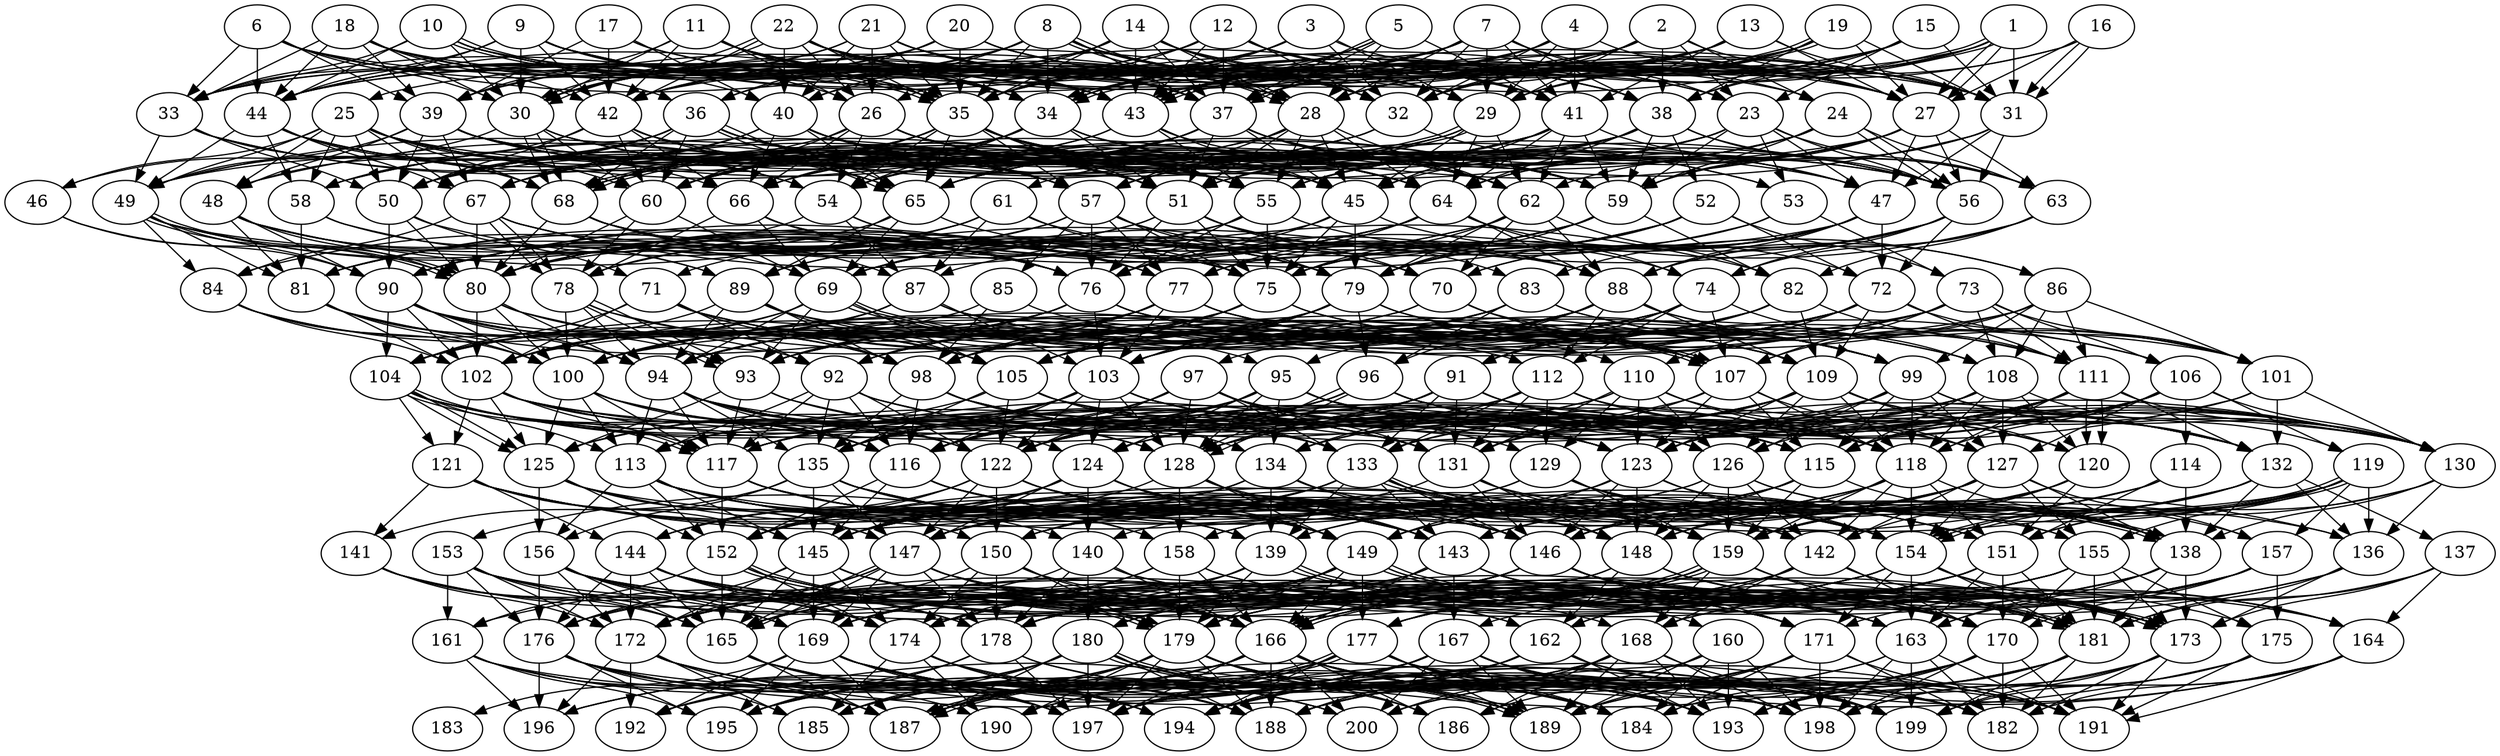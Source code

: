 // DAG automatically generated by daggen at Wed Apr 12 12:20:56 2017
// ./daggen --dot -n 200 --jump=1 --fat=0.6 --regularity=0.6 --density=0.6 
digraph G {
  1 [size="68719476736", alpha="0.15"]
  1 -> 27 [size ="134217728"]
  1 -> 27 [size ="134217728"]
  1 -> 28 [size ="134217728"]
  1 -> 31 [size ="134217728"]
  1 -> 32 [size ="134217728"]
  1 -> 34 [size ="134217728"]
  1 -> 34 [size ="134217728"]
  1 -> 38 [size ="134217728"]
  1 -> 42 [size ="134217728"]
  2 [size="22851512326", alpha="0.01"]
  2 -> 23 [size ="411041792"]
  2 -> 24 [size ="411041792"]
  2 -> 29 [size ="411041792"]
  2 -> 30 [size ="411041792"]
  2 -> 31 [size ="411041792"]
  2 -> 32 [size ="411041792"]
  2 -> 33 [size ="411041792"]
  2 -> 35 [size ="411041792"]
  2 -> 38 [size ="411041792"]
  2 -> 44 [size ="411041792"]
  3 [size="165998273781", alpha="0.00"]
  3 -> 29 [size ="209715200"]
  3 -> 30 [size ="209715200"]
  3 -> 31 [size ="209715200"]
  3 -> 32 [size ="209715200"]
  3 -> 34 [size ="209715200"]
  3 -> 35 [size ="209715200"]
  4 [size="744433356494", alpha="0.01"]
  4 -> 27 [size ="679477248"]
  4 -> 29 [size ="679477248"]
  4 -> 32 [size ="679477248"]
  4 -> 37 [size ="679477248"]
  4 -> 39 [size ="679477248"]
  4 -> 41 [size ="679477248"]
  4 -> 43 [size ="679477248"]
  5 [size="1073741824000", alpha="0.05"]
  5 -> 28 [size ="838860800"]
  5 -> 34 [size ="838860800"]
  5 -> 37 [size ="838860800"]
  5 -> 37 [size ="838860800"]
  5 -> 41 [size ="838860800"]
  5 -> 43 [size ="838860800"]
  6 [size="986159452868", alpha="0.03"]
  6 -> 24 [size ="838860800"]
  6 -> 30 [size ="838860800"]
  6 -> 33 [size ="838860800"]
  6 -> 34 [size ="838860800"]
  6 -> 36 [size ="838860800"]
  6 -> 39 [size ="838860800"]
  6 -> 41 [size ="838860800"]
  6 -> 44 [size ="838860800"]
  7 [size="152675082276", alpha="0.16"]
  7 -> 23 [size ="134217728"]
  7 -> 27 [size ="134217728"]
  7 -> 28 [size ="134217728"]
  7 -> 29 [size ="134217728"]
  7 -> 30 [size ="134217728"]
  7 -> 32 [size ="134217728"]
  7 -> 34 [size ="134217728"]
  7 -> 35 [size ="134217728"]
  7 -> 38 [size ="134217728"]
  7 -> 40 [size ="134217728"]
  7 -> 41 [size ="134217728"]
  7 -> 43 [size ="134217728"]
  7 -> 44 [size ="134217728"]
  8 [size="28991029248", alpha="0.10"]
  8 -> 27 [size ="75497472"]
  8 -> 28 [size ="75497472"]
  8 -> 28 [size ="75497472"]
  8 -> 29 [size ="75497472"]
  8 -> 30 [size ="75497472"]
  8 -> 31 [size ="75497472"]
  8 -> 32 [size ="75497472"]
  8 -> 34 [size ="75497472"]
  8 -> 35 [size ="75497472"]
  8 -> 37 [size ="75497472"]
  8 -> 40 [size ="75497472"]
  8 -> 42 [size ="75497472"]
  8 -> 44 [size ="75497472"]
  9 [size="549755813888", alpha="0.08"]
  9 -> 23 [size ="536870912"]
  9 -> 26 [size ="536870912"]
  9 -> 28 [size ="536870912"]
  9 -> 30 [size ="536870912"]
  9 -> 33 [size ="536870912"]
  9 -> 35 [size ="536870912"]
  9 -> 37 [size ="536870912"]
  9 -> 38 [size ="536870912"]
  9 -> 42 [size ="536870912"]
  9 -> 43 [size ="536870912"]
  9 -> 44 [size ="536870912"]
  10 [size="49708774692", alpha="0.13"]
  10 -> 27 [size ="134217728"]
  10 -> 28 [size ="134217728"]
  10 -> 30 [size ="134217728"]
  10 -> 33 [size ="134217728"]
  10 -> 35 [size ="134217728"]
  10 -> 35 [size ="134217728"]
  10 -> 37 [size ="134217728"]
  10 -> 43 [size ="134217728"]
  10 -> 44 [size ="134217728"]
  11 [size="368293445632", alpha="0.08"]
  11 -> 26 [size ="411041792"]
  11 -> 30 [size ="411041792"]
  11 -> 32 [size ="411041792"]
  11 -> 34 [size ="411041792"]
  11 -> 35 [size ="411041792"]
  11 -> 37 [size ="411041792"]
  11 -> 38 [size ="411041792"]
  11 -> 39 [size ="411041792"]
  11 -> 42 [size ="411041792"]
  11 -> 43 [size ="411041792"]
  12 [size="32735640358", alpha="0.15"]
  12 -> 24 [size ="679477248"]
  12 -> 27 [size ="679477248"]
  12 -> 30 [size ="679477248"]
  12 -> 32 [size ="679477248"]
  12 -> 33 [size ="679477248"]
  12 -> 35 [size ="679477248"]
  12 -> 37 [size ="679477248"]
  12 -> 41 [size ="679477248"]
  12 -> 43 [size ="679477248"]
  13 [size="18232522816", alpha="0.17"]
  13 -> 27 [size ="838860800"]
  13 -> 31 [size ="838860800"]
  13 -> 32 [size ="838860800"]
  13 -> 33 [size ="838860800"]
  13 -> 37 [size ="838860800"]
  13 -> 41 [size ="838860800"]
  13 -> 42 [size ="838860800"]
  14 [size="800228467155", alpha="0.04"]
  14 -> 26 [size ="838860800"]
  14 -> 27 [size ="838860800"]
  14 -> 28 [size ="838860800"]
  14 -> 29 [size ="838860800"]
  14 -> 32 [size ="838860800"]
  14 -> 35 [size ="838860800"]
  14 -> 36 [size ="838860800"]
  14 -> 37 [size ="838860800"]
  14 -> 42 [size ="838860800"]
  14 -> 43 [size ="838860800"]
  15 [size="1949736256", alpha="0.08"]
  15 -> 23 [size ="75497472"]
  15 -> 25 [size ="75497472"]
  15 -> 28 [size ="75497472"]
  15 -> 29 [size ="75497472"]
  15 -> 31 [size ="75497472"]
  15 -> 32 [size ="75497472"]
  15 -> 37 [size ="75497472"]
  15 -> 38 [size ="75497472"]
  15 -> 42 [size ="75497472"]
  16 [size="23552378014", alpha="0.10"]
  16 -> 27 [size ="536870912"]
  16 -> 28 [size ="536870912"]
  16 -> 29 [size ="536870912"]
  16 -> 31 [size ="536870912"]
  16 -> 31 [size ="536870912"]
  17 [size="11122294285", alpha="0.08"]
  17 -> 27 [size ="33554432"]
  17 -> 28 [size ="33554432"]
  17 -> 39 [size ="33554432"]
  17 -> 40 [size ="33554432"]
  17 -> 42 [size ="33554432"]
  18 [size="83817224508", alpha="0.16"]
  18 -> 30 [size ="134217728"]
  18 -> 31 [size ="134217728"]
  18 -> 33 [size ="134217728"]
  18 -> 34 [size ="134217728"]
  18 -> 39 [size ="134217728"]
  18 -> 40 [size ="134217728"]
  18 -> 42 [size ="134217728"]
  18 -> 43 [size ="134217728"]
  18 -> 44 [size ="134217728"]
  19 [size="15313639259", alpha="0.07"]
  19 -> 27 [size ="301989888"]
  19 -> 28 [size ="301989888"]
  19 -> 29 [size ="301989888"]
  19 -> 31 [size ="301989888"]
  19 -> 32 [size ="301989888"]
  19 -> 38 [size ="301989888"]
  19 -> 43 [size ="301989888"]
  19 -> 43 [size ="301989888"]
  19 -> 44 [size ="301989888"]
  20 [size="13690422642", alpha="0.08"]
  20 -> 30 [size ="301989888"]
  20 -> 31 [size ="301989888"]
  20 -> 35 [size ="301989888"]
  20 -> 36 [size ="301989888"]
  20 -> 38 [size ="301989888"]
  20 -> 41 [size ="301989888"]
  20 -> 44 [size ="301989888"]
  21 [size="1073741824000", alpha="0.16"]
  21 -> 23 [size ="838860800"]
  21 -> 26 [size ="838860800"]
  21 -> 28 [size ="838860800"]
  21 -> 29 [size ="838860800"]
  21 -> 30 [size ="838860800"]
  21 -> 32 [size ="838860800"]
  21 -> 35 [size ="838860800"]
  21 -> 37 [size ="838860800"]
  21 -> 39 [size ="838860800"]
  21 -> 40 [size ="838860800"]
  22 [size="253548756540", alpha="0.16"]
  22 -> 26 [size ="411041792"]
  22 -> 27 [size ="411041792"]
  22 -> 28 [size ="411041792"]
  22 -> 30 [size ="411041792"]
  22 -> 30 [size ="411041792"]
  22 -> 31 [size ="411041792"]
  22 -> 34 [size ="411041792"]
  22 -> 35 [size ="411041792"]
  22 -> 37 [size ="411041792"]
  22 -> 40 [size ="411041792"]
  22 -> 42 [size ="411041792"]
  22 -> 43 [size ="411041792"]
  23 [size="4880641521", alpha="0.06"]
  23 -> 47 [size ="411041792"]
  23 -> 53 [size ="411041792"]
  23 -> 55 [size ="411041792"]
  23 -> 56 [size ="411041792"]
  23 -> 59 [size ="411041792"]
  23 -> 61 [size ="411041792"]
  23 -> 63 [size ="411041792"]
  23 -> 65 [size ="411041792"]
  23 -> 67 [size ="411041792"]
  24 [size="7240134304", alpha="0.16"]
  24 -> 45 [size ="536870912"]
  24 -> 55 [size ="536870912"]
  24 -> 56 [size ="536870912"]
  24 -> 56 [size ="536870912"]
  24 -> 57 [size ="536870912"]
  24 -> 59 [size ="536870912"]
  24 -> 63 [size ="536870912"]
  24 -> 65 [size ="536870912"]
  25 [size="6153883226", alpha="0.10"]
  25 -> 45 [size ="134217728"]
  25 -> 46 [size ="134217728"]
  25 -> 48 [size ="134217728"]
  25 -> 49 [size ="134217728"]
  25 -> 50 [size ="134217728"]
  25 -> 54 [size ="134217728"]
  25 -> 56 [size ="134217728"]
  25 -> 57 [size ="134217728"]
  25 -> 58 [size ="134217728"]
  25 -> 59 [size ="134217728"]
  25 -> 60 [size ="134217728"]
  25 -> 67 [size ="134217728"]
  25 -> 68 [size ="134217728"]
  26 [size="1073741824000", alpha="0.11"]
  26 -> 50 [size ="838860800"]
  26 -> 54 [size ="838860800"]
  26 -> 55 [size ="838860800"]
  26 -> 56 [size ="838860800"]
  26 -> 59 [size ="838860800"]
  26 -> 60 [size ="838860800"]
  26 -> 62 [size ="838860800"]
  26 -> 64 [size ="838860800"]
  26 -> 66 [size ="838860800"]
  27 [size="1264070534", alpha="0.11"]
  27 -> 47 [size ="33554432"]
  27 -> 50 [size ="33554432"]
  27 -> 51 [size ="33554432"]
  27 -> 55 [size ="33554432"]
  27 -> 56 [size ="33554432"]
  27 -> 59 [size ="33554432"]
  27 -> 60 [size ="33554432"]
  27 -> 62 [size ="33554432"]
  27 -> 63 [size ="33554432"]
  27 -> 64 [size ="33554432"]
  28 [size="28991029248", alpha="0.02"]
  28 -> 45 [size ="75497472"]
  28 -> 48 [size ="75497472"]
  28 -> 51 [size ="75497472"]
  28 -> 55 [size ="75497472"]
  28 -> 57 [size ="75497472"]
  28 -> 62 [size ="75497472"]
  28 -> 64 [size ="75497472"]
  28 -> 68 [size ="75497472"]
  29 [size="35240471753", alpha="0.15"]
  29 -> 45 [size ="75497472"]
  29 -> 58 [size ="75497472"]
  29 -> 60 [size ="75497472"]
  29 -> 62 [size ="75497472"]
  29 -> 64 [size ="75497472"]
  29 -> 65 [size ="75497472"]
  29 -> 68 [size ="75497472"]
  29 -> 68 [size ="75497472"]
  30 [size="231928233984", alpha="0.02"]
  30 -> 46 [size ="301989888"]
  30 -> 51 [size ="301989888"]
  30 -> 55 [size ="301989888"]
  30 -> 60 [size ="301989888"]
  30 -> 64 [size ="301989888"]
  30 -> 68 [size ="301989888"]
  30 -> 68 [size ="301989888"]
  31 [size="36906788694", alpha="0.14"]
  31 -> 47 [size ="33554432"]
  31 -> 54 [size ="33554432"]
  31 -> 56 [size ="33554432"]
  31 -> 59 [size ="33554432"]
  31 -> 64 [size ="33554432"]
  32 [size="13613682940", alpha="0.01"]
  32 -> 47 [size ="679477248"]
  32 -> 49 [size ="679477248"]
  32 -> 58 [size ="679477248"]
  32 -> 68 [size ="679477248"]
  33 [size="1073741824000", alpha="0.18"]
  33 -> 49 [size ="838860800"]
  33 -> 50 [size ="838860800"]
  33 -> 51 [size ="838860800"]
  33 -> 55 [size ="838860800"]
  33 -> 68 [size ="838860800"]
  34 [size="1885280791", alpha="0.03"]
  34 -> 50 [size ="33554432"]
  34 -> 51 [size ="33554432"]
  34 -> 54 [size ="33554432"]
  34 -> 56 [size ="33554432"]
  34 -> 59 [size ="33554432"]
  34 -> 60 [size ="33554432"]
  34 -> 62 [size ="33554432"]
  34 -> 66 [size ="33554432"]
  34 -> 67 [size ="33554432"]
  35 [size="5753249077", alpha="0.12"]
  35 -> 45 [size ="209715200"]
  35 -> 47 [size ="209715200"]
  35 -> 50 [size ="209715200"]
  35 -> 51 [size ="209715200"]
  35 -> 53 [size ="209715200"]
  35 -> 54 [size ="209715200"]
  35 -> 55 [size ="209715200"]
  35 -> 57 [size ="209715200"]
  35 -> 59 [size ="209715200"]
  35 -> 60 [size ="209715200"]
  35 -> 64 [size ="209715200"]
  35 -> 65 [size ="209715200"]
  35 -> 67 [size ="209715200"]
  35 -> 68 [size ="209715200"]
  36 [size="134217728000", alpha="0.10"]
  36 -> 45 [size ="209715200"]
  36 -> 47 [size ="209715200"]
  36 -> 49 [size ="209715200"]
  36 -> 50 [size ="209715200"]
  36 -> 51 [size ="209715200"]
  36 -> 53 [size ="209715200"]
  36 -> 57 [size ="209715200"]
  36 -> 58 [size ="209715200"]
  36 -> 60 [size ="209715200"]
  36 -> 62 [size ="209715200"]
  36 -> 65 [size ="209715200"]
  36 -> 65 [size ="209715200"]
  36 -> 68 [size ="209715200"]
  37 [size="782757789696", alpha="0.07"]
  37 -> 45 [size ="679477248"]
  37 -> 50 [size ="679477248"]
  37 -> 51 [size ="679477248"]
  37 -> 54 [size ="679477248"]
  37 -> 56 [size ="679477248"]
  37 -> 59 [size ="679477248"]
  37 -> 62 [size ="679477248"]
  37 -> 65 [size ="679477248"]
  37 -> 66 [size ="679477248"]
  38 [size="389649759369", alpha="0.11"]
  38 -> 49 [size ="301989888"]
  38 -> 50 [size ="301989888"]
  38 -> 51 [size ="301989888"]
  38 -> 52 [size ="301989888"]
  38 -> 55 [size ="301989888"]
  38 -> 56 [size ="301989888"]
  38 -> 57 [size ="301989888"]
  38 -> 59 [size ="301989888"]
  38 -> 63 [size ="301989888"]
  38 -> 64 [size ="301989888"]
  38 -> 65 [size ="301989888"]
  39 [size="231928233984", alpha="0.07"]
  39 -> 47 [size ="301989888"]
  39 -> 48 [size ="301989888"]
  39 -> 49 [size ="301989888"]
  39 -> 50 [size ="301989888"]
  39 -> 51 [size ="301989888"]
  39 -> 54 [size ="301989888"]
  39 -> 56 [size ="301989888"]
  39 -> 57 [size ="301989888"]
  39 -> 59 [size ="301989888"]
  39 -> 64 [size ="301989888"]
  39 -> 65 [size ="301989888"]
  39 -> 67 [size ="301989888"]
  40 [size="8589934592", alpha="0.20"]
  40 -> 50 [size ="33554432"]
  40 -> 51 [size ="33554432"]
  40 -> 55 [size ="33554432"]
  40 -> 57 [size ="33554432"]
  40 -> 59 [size ="33554432"]
  40 -> 62 [size ="33554432"]
  40 -> 64 [size ="33554432"]
  40 -> 65 [size ="33554432"]
  40 -> 66 [size ="33554432"]
  40 -> 67 [size ="33554432"]
  41 [size="485400542306", alpha="0.12"]
  41 -> 45 [size ="301989888"]
  41 -> 51 [size ="301989888"]
  41 -> 54 [size ="301989888"]
  41 -> 57 [size ="301989888"]
  41 -> 59 [size ="301989888"]
  41 -> 60 [size ="301989888"]
  41 -> 62 [size ="301989888"]
  41 -> 63 [size ="301989888"]
  41 -> 64 [size ="301989888"]
  41 -> 66 [size ="301989888"]
  41 -> 67 [size ="301989888"]
  42 [size="463327291170", alpha="0.05"]
  42 -> 45 [size ="679477248"]
  42 -> 48 [size ="679477248"]
  42 -> 50 [size ="679477248"]
  42 -> 60 [size ="679477248"]
  42 -> 64 [size ="679477248"]
  42 -> 65 [size ="679477248"]
  42 -> 66 [size ="679477248"]
  43 [size="12919617853", alpha="0.01"]
  43 -> 45 [size ="411041792"]
  43 -> 55 [size ="411041792"]
  43 -> 59 [size ="411041792"]
  43 -> 60 [size ="411041792"]
  43 -> 68 [size ="411041792"]
  44 [size="8589934592", alpha="0.18"]
  44 -> 49 [size ="33554432"]
  44 -> 55 [size ="33554432"]
  44 -> 57 [size ="33554432"]
  44 -> 58 [size ="33554432"]
  44 -> 66 [size ="33554432"]
  44 -> 67 [size ="33554432"]
  44 -> 68 [size ="33554432"]
  45 [size="28991029248", alpha="0.14"]
  45 -> 72 [size ="75497472"]
  45 -> 75 [size ="75497472"]
  45 -> 76 [size ="75497472"]
  45 -> 79 [size ="75497472"]
  45 -> 80 [size ="75497472"]
  46 [size="376183726390", alpha="0.01"]
  46 -> 80 [size ="301989888"]
  46 -> 90 [size ="301989888"]
  47 [size="368293445632", alpha="0.15"]
  47 -> 70 [size ="411041792"]
  47 -> 72 [size ="411041792"]
  47 -> 75 [size ="411041792"]
  47 -> 77 [size ="411041792"]
  47 -> 79 [size ="411041792"]
  47 -> 80 [size ="411041792"]
  47 -> 83 [size ="411041792"]
  47 -> 88 [size ="411041792"]
  48 [size="183678082500", alpha="0.16"]
  48 -> 69 [size ="134217728"]
  48 -> 70 [size ="134217728"]
  48 -> 76 [size ="134217728"]
  48 -> 80 [size ="134217728"]
  48 -> 81 [size ="134217728"]
  48 -> 89 [size ="134217728"]
  48 -> 90 [size ="134217728"]
  49 [size="771408199497", alpha="0.15"]
  49 -> 76 [size ="679477248"]
  49 -> 77 [size ="679477248"]
  49 -> 80 [size ="679477248"]
  49 -> 80 [size ="679477248"]
  49 -> 81 [size ="679477248"]
  49 -> 84 [size ="679477248"]
  49 -> 88 [size ="679477248"]
  49 -> 90 [size ="679477248"]
  50 [size="341973442582", alpha="0.12"]
  50 -> 71 [size ="838860800"]
  50 -> 75 [size ="838860800"]
  50 -> 80 [size ="838860800"]
  50 -> 90 [size ="838860800"]
  51 [size="407393392087", alpha="0.12"]
  51 -> 70 [size ="301989888"]
  51 -> 74 [size ="301989888"]
  51 -> 75 [size ="301989888"]
  51 -> 76 [size ="301989888"]
  51 -> 83 [size ="301989888"]
  51 -> 84 [size ="301989888"]
  51 -> 90 [size ="301989888"]
  52 [size="94096667182", alpha="0.10"]
  52 -> 69 [size ="209715200"]
  52 -> 72 [size ="209715200"]
  52 -> 73 [size ="209715200"]
  52 -> 75 [size ="209715200"]
  52 -> 76 [size ="209715200"]
  52 -> 79 [size ="209715200"]
  52 -> 90 [size ="209715200"]
  53 [size="43822402647", alpha="0.10"]
  53 -> 73 [size ="838860800"]
  53 -> 79 [size ="838860800"]
  53 -> 87 [size ="838860800"]
  54 [size="223530554642", alpha="0.03"]
  54 -> 77 [size ="301989888"]
  54 -> 79 [size ="301989888"]
  54 -> 81 [size ="301989888"]
  54 -> 87 [size ="301989888"]
  55 [size="782757789696", alpha="0.03"]
  55 -> 69 [size ="679477248"]
  55 -> 75 [size ="679477248"]
  55 -> 76 [size ="679477248"]
  55 -> 81 [size ="679477248"]
  55 -> 86 [size ="679477248"]
  56 [size="782757789696", alpha="0.15"]
  56 -> 69 [size ="679477248"]
  56 -> 70 [size ="679477248"]
  56 -> 72 [size ="679477248"]
  56 -> 74 [size ="679477248"]
  56 -> 75 [size ="679477248"]
  56 -> 88 [size ="679477248"]
  57 [size="3595985250", alpha="0.04"]
  57 -> 71 [size ="134217728"]
  57 -> 75 [size ="134217728"]
  57 -> 76 [size ="134217728"]
  57 -> 77 [size ="134217728"]
  57 -> 79 [size ="134217728"]
  57 -> 85 [size ="134217728"]
  57 -> 88 [size ="134217728"]
  57 -> 90 [size ="134217728"]
  58 [size="9921233175", alpha="0.00"]
  58 -> 76 [size ="301989888"]
  58 -> 81 [size ="301989888"]
  58 -> 89 [size ="301989888"]
  59 [size="68719476736", alpha="0.12"]
  59 -> 69 [size ="134217728"]
  59 -> 76 [size ="134217728"]
  59 -> 79 [size ="134217728"]
  59 -> 80 [size ="134217728"]
  59 -> 82 [size ="134217728"]
  59 -> 89 [size ="134217728"]
  60 [size="368293445632", alpha="0.12"]
  60 -> 69 [size ="411041792"]
  60 -> 78 [size ="411041792"]
  60 -> 80 [size ="411041792"]
  61 [size="18129471594", alpha="0.09"]
  61 -> 75 [size ="838860800"]
  61 -> 78 [size ="838860800"]
  61 -> 80 [size ="838860800"]
  61 -> 81 [size ="838860800"]
  61 -> 87 [size ="838860800"]
  61 -> 88 [size ="838860800"]
  62 [size="368293445632", alpha="0.10"]
  62 -> 70 [size ="411041792"]
  62 -> 75 [size ="411041792"]
  62 -> 79 [size ="411041792"]
  62 -> 80 [size ="411041792"]
  62 -> 82 [size ="411041792"]
  62 -> 88 [size ="411041792"]
  62 -> 90 [size ="411041792"]
  63 [size="368293445632", alpha="0.10"]
  63 -> 74 [size ="411041792"]
  63 -> 76 [size ="411041792"]
  63 -> 82 [size ="411041792"]
  63 -> 88 [size ="411041792"]
  64 [size="68754166391", alpha="0.09"]
  64 -> 74 [size ="75497472"]
  64 -> 77 [size ="75497472"]
  64 -> 78 [size ="75497472"]
  64 -> 80 [size ="75497472"]
  64 -> 81 [size ="75497472"]
  64 -> 86 [size ="75497472"]
  64 -> 88 [size ="75497472"]
  64 -> 89 [size ="75497472"]
  65 [size="39577912528", alpha="0.07"]
  65 -> 69 [size ="838860800"]
  65 -> 88 [size ="838860800"]
  65 -> 89 [size ="838860800"]
  65 -> 90 [size ="838860800"]
  66 [size="62848234474", alpha="0.08"]
  66 -> 69 [size ="75497472"]
  66 -> 76 [size ="75497472"]
  66 -> 78 [size ="75497472"]
  66 -> 79 [size ="75497472"]
  66 -> 88 [size ="75497472"]
  67 [size="1425066223301", alpha="0.13"]
  67 -> 75 [size ="838860800"]
  67 -> 78 [size ="838860800"]
  67 -> 78 [size ="838860800"]
  67 -> 79 [size ="838860800"]
  67 -> 80 [size ="838860800"]
  67 -> 82 [size ="838860800"]
  67 -> 84 [size ="838860800"]
  68 [size="22639632565", alpha="0.01"]
  68 -> 70 [size ="75497472"]
  68 -> 75 [size ="75497472"]
  68 -> 76 [size ="75497472"]
  68 -> 77 [size ="75497472"]
  68 -> 79 [size ="75497472"]
  68 -> 80 [size ="75497472"]
  68 -> 87 [size ="75497472"]
  69 [size="89567316156", alpha="0.19"]
  69 -> 93 [size ="134217728"]
  69 -> 94 [size ="134217728"]
  69 -> 99 [size ="134217728"]
  69 -> 102 [size ="134217728"]
  69 -> 104 [size ="134217728"]
  69 -> 105 [size ="134217728"]
  69 -> 107 [size ="134217728"]
  69 -> 107 [size ="134217728"]
  70 [size="8589934592", alpha="0.13"]
  70 -> 94 [size ="33554432"]
  70 -> 99 [size ="33554432"]
  70 -> 104 [size ="33554432"]
  70 -> 107 [size ="33554432"]
  71 [size="549755813888", alpha="0.17"]
  71 -> 92 [size ="536870912"]
  71 -> 95 [size ="536870912"]
  71 -> 98 [size ="536870912"]
  71 -> 102 [size ="536870912"]
  71 -> 104 [size ="536870912"]
  71 -> 107 [size ="536870912"]
  71 -> 109 [size ="536870912"]
  72 [size="310723878468", alpha="0.10"]
  72 -> 91 [size ="411041792"]
  72 -> 92 [size ="411041792"]
  72 -> 93 [size ="411041792"]
  72 -> 100 [size ="411041792"]
  72 -> 101 [size ="411041792"]
  72 -> 105 [size ="411041792"]
  72 -> 109 [size ="411041792"]
  72 -> 110 [size ="411041792"]
  72 -> 111 [size ="411041792"]
  73 [size="8589934592", alpha="0.05"]
  73 -> 91 [size ="33554432"]
  73 -> 93 [size ="33554432"]
  73 -> 94 [size ="33554432"]
  73 -> 98 [size ="33554432"]
  73 -> 100 [size ="33554432"]
  73 -> 101 [size ="33554432"]
  73 -> 106 [size ="33554432"]
  73 -> 107 [size ="33554432"]
  73 -> 108 [size ="33554432"]
  73 -> 111 [size ="33554432"]
  74 [size="6803617821", alpha="0.09"]
  74 -> 91 [size ="301989888"]
  74 -> 92 [size ="301989888"]
  74 -> 94 [size ="301989888"]
  74 -> 98 [size ="301989888"]
  74 -> 105 [size ="301989888"]
  74 -> 107 [size ="301989888"]
  74 -> 108 [size ="301989888"]
  74 -> 112 [size ="301989888"]
  75 [size="5831226584", alpha="0.08"]
  75 -> 94 [size ="134217728"]
  75 -> 98 [size ="134217728"]
  75 -> 99 [size ="134217728"]
  75 -> 100 [size ="134217728"]
  75 -> 105 [size ="134217728"]
  75 -> 108 [size ="134217728"]
  76 [size="375086073648", alpha="0.01"]
  76 -> 93 [size ="536870912"]
  76 -> 94 [size ="536870912"]
  76 -> 100 [size ="536870912"]
  76 -> 102 [size ="536870912"]
  76 -> 103 [size ="536870912"]
  76 -> 106 [size ="536870912"]
  76 -> 107 [size ="536870912"]
  76 -> 109 [size ="536870912"]
  77 [size="33602377302", alpha="0.14"]
  77 -> 92 [size ="536870912"]
  77 -> 93 [size ="536870912"]
  77 -> 94 [size ="536870912"]
  77 -> 98 [size ="536870912"]
  77 -> 99 [size ="536870912"]
  77 -> 103 [size ="536870912"]
  77 -> 104 [size ="536870912"]
  77 -> 109 [size ="536870912"]
  77 -> 111 [size ="536870912"]
  78 [size="2532920235", alpha="0.16"]
  78 -> 93 [size ="75497472"]
  78 -> 93 [size ="75497472"]
  78 -> 94 [size ="75497472"]
  78 -> 100 [size ="75497472"]
  78 -> 105 [size ="75497472"]
  78 -> 110 [size ="75497472"]
  79 [size="10805107842", alpha="0.03"]
  79 -> 93 [size ="301989888"]
  79 -> 94 [size ="301989888"]
  79 -> 96 [size ="301989888"]
  79 -> 99 [size ="301989888"]
  79 -> 103 [size ="301989888"]
  79 -> 105 [size ="301989888"]
  79 -> 107 [size ="301989888"]
  80 [size="782757789696", alpha="0.19"]
  80 -> 94 [size ="679477248"]
  80 -> 98 [size ="679477248"]
  80 -> 100 [size ="679477248"]
  80 -> 102 [size ="679477248"]
  80 -> 107 [size ="679477248"]
  81 [size="33173280466", alpha="0.08"]
  81 -> 94 [size ="838860800"]
  81 -> 98 [size ="838860800"]
  81 -> 100 [size ="838860800"]
  81 -> 102 [size ="838860800"]
  81 -> 112 [size ="838860800"]
  82 [size="965015112527", alpha="0.02"]
  82 -> 91 [size ="679477248"]
  82 -> 97 [size ="679477248"]
  82 -> 100 [size ="679477248"]
  82 -> 103 [size ="679477248"]
  82 -> 109 [size ="679477248"]
  82 -> 111 [size ="679477248"]
  83 [size="450451869198", alpha="0.03"]
  83 -> 92 [size ="301989888"]
  83 -> 96 [size ="301989888"]
  83 -> 98 [size ="301989888"]
  83 -> 101 [size ="301989888"]
  83 -> 102 [size ="301989888"]
  83 -> 103 [size ="301989888"]
  83 -> 105 [size ="301989888"]
  83 -> 106 [size ="301989888"]
  84 [size="7987042064", alpha="0.19"]
  84 -> 92 [size ="134217728"]
  84 -> 100 [size ="134217728"]
  84 -> 102 [size ="134217728"]
  84 -> 105 [size ="134217728"]
  85 [size="17795102988", alpha="0.00"]
  85 -> 98 [size ="838860800"]
  85 -> 99 [size ="838860800"]
  85 -> 102 [size ="838860800"]
  86 [size="549755813888", alpha="0.04"]
  86 -> 99 [size ="536870912"]
  86 -> 101 [size ="536870912"]
  86 -> 102 [size ="536870912"]
  86 -> 105 [size ="536870912"]
  86 -> 107 [size ="536870912"]
  86 -> 108 [size ="536870912"]
  86 -> 111 [size ="536870912"]
  87 [size="258331896701", alpha="0.07"]
  87 -> 100 [size ="301989888"]
  87 -> 102 [size ="301989888"]
  87 -> 103 [size ="301989888"]
  87 -> 104 [size ="301989888"]
  87 -> 107 [size ="301989888"]
  87 -> 108 [size ="301989888"]
  87 -> 109 [size ="301989888"]
  88 [size="2301038760", alpha="0.07"]
  88 -> 93 [size ="209715200"]
  88 -> 95 [size ="209715200"]
  88 -> 96 [size ="209715200"]
  88 -> 98 [size ="209715200"]
  88 -> 100 [size ="209715200"]
  88 -> 101 [size ="209715200"]
  88 -> 103 [size ="209715200"]
  88 -> 109 [size ="209715200"]
  88 -> 111 [size ="209715200"]
  88 -> 112 [size ="209715200"]
  89 [size="368293445632", alpha="0.09"]
  89 -> 94 [size ="411041792"]
  89 -> 98 [size ="411041792"]
  89 -> 99 [size ="411041792"]
  89 -> 101 [size ="411041792"]
  89 -> 104 [size ="411041792"]
  89 -> 105 [size ="411041792"]
  90 [size="8130538972", alpha="0.16"]
  90 -> 93 [size ="209715200"]
  90 -> 94 [size ="209715200"]
  90 -> 98 [size ="209715200"]
  90 -> 100 [size ="209715200"]
  90 -> 102 [size ="209715200"]
  90 -> 104 [size ="209715200"]
  90 -> 105 [size ="209715200"]
  90 -> 107 [size ="209715200"]
  91 [size="19065111150", alpha="0.14"]
  91 -> 115 [size ="301989888"]
  91 -> 116 [size ="301989888"]
  91 -> 117 [size ="301989888"]
  91 -> 118 [size ="301989888"]
  91 -> 128 [size ="301989888"]
  91 -> 130 [size ="301989888"]
  91 -> 131 [size ="301989888"]
  91 -> 133 [size ="301989888"]
  91 -> 135 [size ="301989888"]
  92 [size="1073741824000", alpha="0.16"]
  92 -> 113 [size ="838860800"]
  92 -> 116 [size ="838860800"]
  92 -> 117 [size ="838860800"]
  92 -> 118 [size ="838860800"]
  92 -> 122 [size ="838860800"]
  92 -> 126 [size ="838860800"]
  92 -> 131 [size ="838860800"]
  92 -> 135 [size ="838860800"]
  93 [size="134217728000", alpha="0.02"]
  93 -> 117 [size ="209715200"]
  93 -> 123 [size ="209715200"]
  93 -> 125 [size ="209715200"]
  93 -> 128 [size ="209715200"]
  94 [size="5798633359", alpha="0.16"]
  94 -> 113 [size ="134217728"]
  94 -> 116 [size ="134217728"]
  94 -> 117 [size ="134217728"]
  94 -> 118 [size ="134217728"]
  94 -> 122 [size ="134217728"]
  94 -> 123 [size ="134217728"]
  94 -> 124 [size ="134217728"]
  94 -> 127 [size ="134217728"]
  94 -> 131 [size ="134217728"]
  94 -> 133 [size ="134217728"]
  94 -> 135 [size ="134217728"]
  95 [size="35449295580", alpha="0.10"]
  95 -> 115 [size ="33554432"]
  95 -> 116 [size ="33554432"]
  95 -> 117 [size ="33554432"]
  95 -> 122 [size ="33554432"]
  95 -> 123 [size ="33554432"]
  95 -> 124 [size ="33554432"]
  95 -> 128 [size ="33554432"]
  95 -> 130 [size ="33554432"]
  95 -> 132 [size ="33554432"]
  95 -> 134 [size ="33554432"]
  96 [size="478405288556", alpha="0.08"]
  96 -> 115 [size ="536870912"]
  96 -> 116 [size ="536870912"]
  96 -> 120 [size ="536870912"]
  96 -> 122 [size ="536870912"]
  96 -> 125 [size ="536870912"]
  96 -> 128 [size ="536870912"]
  96 -> 128 [size ="536870912"]
  96 -> 130 [size ="536870912"]
  96 -> 132 [size ="536870912"]
  97 [size="1073741824000", alpha="0.07"]
  97 -> 116 [size ="838860800"]
  97 -> 122 [size ="838860800"]
  97 -> 123 [size ="838860800"]
  97 -> 126 [size ="838860800"]
  97 -> 128 [size ="838860800"]
  97 -> 131 [size ="838860800"]
  97 -> 132 [size ="838860800"]
  97 -> 133 [size ="838860800"]
  97 -> 135 [size ="838860800"]
  98 [size="908022276", alpha="0.11"]
  98 -> 115 [size ="33554432"]
  98 -> 116 [size ="33554432"]
  98 -> 126 [size ="33554432"]
  98 -> 127 [size ="33554432"]
  98 -> 134 [size ="33554432"]
  98 -> 135 [size ="33554432"]
  99 [size="68719476736", alpha="0.05"]
  99 -> 115 [size ="134217728"]
  99 -> 118 [size ="134217728"]
  99 -> 123 [size ="134217728"]
  99 -> 126 [size ="134217728"]
  99 -> 127 [size ="134217728"]
  99 -> 128 [size ="134217728"]
  99 -> 130 [size ="134217728"]
  99 -> 132 [size ="134217728"]
  100 [size="68719476736", alpha="0.14"]
  100 -> 113 [size ="134217728"]
  100 -> 115 [size ="134217728"]
  100 -> 116 [size ="134217728"]
  100 -> 117 [size ="134217728"]
  100 -> 125 [size ="134217728"]
  100 -> 128 [size ="134217728"]
  101 [size="7408679076", alpha="0.11"]
  101 -> 115 [size ="134217728"]
  101 -> 124 [size ="134217728"]
  101 -> 130 [size ="134217728"]
  101 -> 132 [size ="134217728"]
  102 [size="136052565399", alpha="0.11"]
  102 -> 116 [size ="301989888"]
  102 -> 117 [size ="301989888"]
  102 -> 118 [size ="301989888"]
  102 -> 121 [size ="301989888"]
  102 -> 123 [size ="301989888"]
  102 -> 125 [size ="301989888"]
  102 -> 130 [size ="301989888"]
  102 -> 131 [size ="301989888"]
  103 [size="28344037122", alpha="0.13"]
  103 -> 113 [size ="838860800"]
  103 -> 115 [size ="838860800"]
  103 -> 116 [size ="838860800"]
  103 -> 117 [size ="838860800"]
  103 -> 122 [size ="838860800"]
  103 -> 123 [size ="838860800"]
  103 -> 124 [size ="838860800"]
  103 -> 125 [size ="838860800"]
  103 -> 126 [size ="838860800"]
  103 -> 128 [size ="838860800"]
  103 -> 130 [size ="838860800"]
  103 -> 135 [size ="838860800"]
  104 [size="1073741824000", alpha="0.18"]
  104 -> 113 [size ="838860800"]
  104 -> 116 [size ="838860800"]
  104 -> 117 [size ="838860800"]
  104 -> 117 [size ="838860800"]
  104 -> 121 [size ="838860800"]
  104 -> 122 [size ="838860800"]
  104 -> 125 [size ="838860800"]
  104 -> 125 [size ="838860800"]
  104 -> 128 [size ="838860800"]
  104 -> 129 [size ="838860800"]
  104 -> 131 [size ="838860800"]
  104 -> 133 [size ="838860800"]
  105 [size="17071461983", alpha="0.12"]
  105 -> 122 [size ="301989888"]
  105 -> 125 [size ="301989888"]
  105 -> 130 [size ="301989888"]
  105 -> 132 [size ="301989888"]
  105 -> 133 [size ="301989888"]
  105 -> 135 [size ="301989888"]
  106 [size="50347879481", alpha="0.11"]
  106 -> 114 [size ="75497472"]
  106 -> 115 [size ="75497472"]
  106 -> 118 [size ="75497472"]
  106 -> 119 [size ="75497472"]
  106 -> 122 [size ="75497472"]
  106 -> 123 [size ="75497472"]
  106 -> 124 [size ="75497472"]
  106 -> 127 [size ="75497472"]
  106 -> 130 [size ="75497472"]
  107 [size="252574660503", alpha="0.15"]
  107 -> 115 [size ="301989888"]
  107 -> 118 [size ="301989888"]
  107 -> 123 [size ="301989888"]
  107 -> 124 [size ="301989888"]
  107 -> 127 [size ="301989888"]
  107 -> 131 [size ="301989888"]
  108 [size="10944205127", alpha="0.13"]
  108 -> 115 [size ="209715200"]
  108 -> 117 [size ="209715200"]
  108 -> 118 [size ="209715200"]
  108 -> 119 [size ="209715200"]
  108 -> 120 [size ="209715200"]
  108 -> 123 [size ="209715200"]
  108 -> 127 [size ="209715200"]
  108 -> 128 [size ="209715200"]
  108 -> 131 [size ="209715200"]
  109 [size="10076439253", alpha="0.02"]
  109 -> 116 [size ="411041792"]
  109 -> 118 [size ="411041792"]
  109 -> 120 [size ="411041792"]
  109 -> 123 [size ="411041792"]
  109 -> 126 [size ="411041792"]
  109 -> 128 [size ="411041792"]
  109 -> 130 [size ="411041792"]
  109 -> 131 [size ="411041792"]
  109 -> 132 [size ="411041792"]
  109 -> 133 [size ="411041792"]
  109 -> 134 [size ="411041792"]
  109 -> 135 [size ="411041792"]
  110 [size="11248404562", alpha="0.07"]
  110 -> 113 [size ="301989888"]
  110 -> 116 [size ="301989888"]
  110 -> 118 [size ="301989888"]
  110 -> 120 [size ="301989888"]
  110 -> 123 [size ="301989888"]
  110 -> 126 [size ="301989888"]
  110 -> 129 [size ="301989888"]
  110 -> 131 [size ="301989888"]
  111 [size="41437582950", alpha="0.18"]
  111 -> 115 [size ="838860800"]
  111 -> 118 [size ="838860800"]
  111 -> 120 [size ="838860800"]
  111 -> 120 [size ="838860800"]
  111 -> 122 [size ="838860800"]
  111 -> 126 [size ="838860800"]
  111 -> 128 [size ="838860800"]
  111 -> 130 [size ="838860800"]
  111 -> 132 [size ="838860800"]
  111 -> 133 [size ="838860800"]
  111 -> 134 [size ="838860800"]
  112 [size="368293445632", alpha="0.03"]
  112 -> 117 [size ="411041792"]
  112 -> 118 [size ="411041792"]
  112 -> 120 [size ="411041792"]
  112 -> 129 [size ="411041792"]
  112 -> 130 [size ="411041792"]
  112 -> 131 [size ="411041792"]
  112 -> 133 [size ="411041792"]
  112 -> 134 [size ="411041792"]
  113 [size="1073741824000", alpha="0.03"]
  113 -> 136 [size ="838860800"]
  113 -> 139 [size ="838860800"]
  113 -> 140 [size ="838860800"]
  113 -> 142 [size ="838860800"]
  113 -> 143 [size ="838860800"]
  113 -> 145 [size ="838860800"]
  113 -> 146 [size ="838860800"]
  113 -> 148 [size ="838860800"]
  113 -> 149 [size ="838860800"]
  113 -> 152 [size ="838860800"]
  113 -> 156 [size ="838860800"]
  114 [size="17098101407", alpha="0.18"]
  114 -> 138 [size ="301989888"]
  114 -> 145 [size ="301989888"]
  114 -> 146 [size ="301989888"]
  114 -> 148 [size ="301989888"]
  114 -> 151 [size ="301989888"]
  115 [size="4321176280", alpha="0.14"]
  115 -> 138 [size ="134217728"]
  115 -> 139 [size ="134217728"]
  115 -> 145 [size ="134217728"]
  115 -> 146 [size ="134217728"]
  115 -> 150 [size ="134217728"]
  115 -> 158 [size ="134217728"]
  115 -> 159 [size ="134217728"]
  116 [size="25344848290", alpha="0.17"]
  116 -> 142 [size ="75497472"]
  116 -> 145 [size ="75497472"]
  116 -> 146 [size ="75497472"]
  116 -> 148 [size ="75497472"]
  116 -> 149 [size ="75497472"]
  116 -> 151 [size ="75497472"]
  116 -> 152 [size ="75497472"]
  117 [size="209379737583", alpha="0.18"]
  117 -> 139 [size ="209715200"]
  117 -> 143 [size ="209715200"]
  117 -> 149 [size ="209715200"]
  117 -> 151 [size ="209715200"]
  117 -> 152 [size ="209715200"]
  117 -> 158 [size ="209715200"]
  117 -> 159 [size ="209715200"]
  118 [size="8589934592", alpha="0.02"]
  118 -> 138 [size ="33554432"]
  118 -> 142 [size ="33554432"]
  118 -> 147 [size ="33554432"]
  118 -> 148 [size ="33554432"]
  118 -> 151 [size ="33554432"]
  118 -> 152 [size ="33554432"]
  118 -> 154 [size ="33554432"]
  118 -> 158 [size ="33554432"]
  118 -> 159 [size ="33554432"]
  119 [size="134217728000", alpha="0.00"]
  119 -> 136 [size ="209715200"]
  119 -> 146 [size ="209715200"]
  119 -> 147 [size ="209715200"]
  119 -> 149 [size ="209715200"]
  119 -> 151 [size ="209715200"]
  119 -> 154 [size ="209715200"]
  119 -> 154 [size ="209715200"]
  119 -> 155 [size ="209715200"]
  119 -> 157 [size ="209715200"]
  119 -> 159 [size ="209715200"]
  120 [size="11420612964", alpha="0.05"]
  120 -> 139 [size ="209715200"]
  120 -> 142 [size ="209715200"]
  120 -> 146 [size ="209715200"]
  120 -> 151 [size ="209715200"]
  120 -> 159 [size ="209715200"]
  121 [size="1244149727557", alpha="0.07"]
  121 -> 141 [size ="838860800"]
  121 -> 143 [size ="838860800"]
  121 -> 144 [size ="838860800"]
  121 -> 145 [size ="838860800"]
  121 -> 146 [size ="838860800"]
  121 -> 147 [size ="838860800"]
  121 -> 149 [size ="838860800"]
  121 -> 159 [size ="838860800"]
  122 [size="171006943484", alpha="0.01"]
  122 -> 144 [size ="536870912"]
  122 -> 147 [size ="536870912"]
  122 -> 149 [size ="536870912"]
  122 -> 150 [size ="536870912"]
  122 -> 152 [size ="536870912"]
  122 -> 154 [size ="536870912"]
  122 -> 159 [size ="536870912"]
  123 [size="231928233984", alpha="0.15"]
  123 -> 146 [size ="301989888"]
  123 -> 148 [size ="301989888"]
  123 -> 149 [size ="301989888"]
  123 -> 152 [size ="301989888"]
  123 -> 154 [size ="301989888"]
  123 -> 155 [size ="301989888"]
  124 [size="8589934592", alpha="0.09"]
  124 -> 140 [size ="33554432"]
  124 -> 143 [size ="33554432"]
  124 -> 144 [size ="33554432"]
  124 -> 145 [size ="33554432"]
  124 -> 147 [size ="33554432"]
  124 -> 148 [size ="33554432"]
  124 -> 149 [size ="33554432"]
  124 -> 152 [size ="33554432"]
  125 [size="549755813888", alpha="0.16"]
  125 -> 146 [size ="536870912"]
  125 -> 147 [size ="536870912"]
  125 -> 150 [size ="536870912"]
  125 -> 152 [size ="536870912"]
  125 -> 155 [size ="536870912"]
  125 -> 156 [size ="536870912"]
  126 [size="28991029248", alpha="0.11"]
  126 -> 138 [size ="75497472"]
  126 -> 142 [size ="75497472"]
  126 -> 147 [size ="75497472"]
  126 -> 148 [size ="75497472"]
  126 -> 150 [size ="75497472"]
  126 -> 157 [size ="75497472"]
  126 -> 159 [size ="75497472"]
  127 [size="39885933057", alpha="0.04"]
  127 -> 138 [size ="679477248"]
  127 -> 140 [size ="679477248"]
  127 -> 142 [size ="679477248"]
  127 -> 143 [size ="679477248"]
  127 -> 145 [size ="679477248"]
  127 -> 146 [size ="679477248"]
  127 -> 148 [size ="679477248"]
  127 -> 149 [size ="679477248"]
  127 -> 154 [size ="679477248"]
  127 -> 155 [size ="679477248"]
  127 -> 157 [size ="679477248"]
  128 [size="24800330342", alpha="0.13"]
  128 -> 143 [size ="536870912"]
  128 -> 145 [size ="536870912"]
  128 -> 149 [size ="536870912"]
  128 -> 154 [size ="536870912"]
  128 -> 158 [size ="536870912"]
  129 [size="231928233984", alpha="0.05"]
  129 -> 138 [size ="301989888"]
  129 -> 142 [size ="301989888"]
  129 -> 150 [size ="301989888"]
  129 -> 153 [size ="301989888"]
  129 -> 154 [size ="301989888"]
  129 -> 159 [size ="301989888"]
  130 [size="526716810628", alpha="0.09"]
  130 -> 136 [size ="838860800"]
  130 -> 138 [size ="838860800"]
  130 -> 151 [size ="838860800"]
  130 -> 159 [size ="838860800"]
  131 [size="18906068980", alpha="0.05"]
  131 -> 138 [size ="75497472"]
  131 -> 146 [size ="75497472"]
  131 -> 147 [size ="75497472"]
  131 -> 148 [size ="75497472"]
  131 -> 159 [size ="75497472"]
  132 [size="87583156898", alpha="0.18"]
  132 -> 136 [size ="75497472"]
  132 -> 137 [size ="75497472"]
  132 -> 138 [size ="75497472"]
  132 -> 143 [size ="75497472"]
  132 -> 147 [size ="75497472"]
  132 -> 154 [size ="75497472"]
  132 -> 159 [size ="75497472"]
  133 [size="68719476736", alpha="0.09"]
  133 -> 136 [size ="134217728"]
  133 -> 138 [size ="134217728"]
  133 -> 138 [size ="134217728"]
  133 -> 139 [size ="134217728"]
  133 -> 143 [size ="134217728"]
  133 -> 145 [size ="134217728"]
  133 -> 146 [size ="134217728"]
  133 -> 147 [size ="134217728"]
  133 -> 150 [size ="134217728"]
  133 -> 152 [size ="134217728"]
  133 -> 159 [size ="134217728"]
  134 [size="459100218420", alpha="0.10"]
  134 -> 139 [size ="411041792"]
  134 -> 144 [size ="411041792"]
  134 -> 145 [size ="411041792"]
  134 -> 146 [size ="411041792"]
  134 -> 151 [size ="411041792"]
  134 -> 152 [size ="411041792"]
  134 -> 154 [size ="411041792"]
  135 [size="281061560234", alpha="0.06"]
  135 -> 139 [size ="301989888"]
  135 -> 141 [size ="301989888"]
  135 -> 145 [size ="301989888"]
  135 -> 146 [size ="301989888"]
  135 -> 147 [size ="301989888"]
  135 -> 148 [size ="301989888"]
  135 -> 154 [size ="301989888"]
  135 -> 156 [size ="301989888"]
  135 -> 158 [size ="301989888"]
  136 [size="1122198366", alpha="0.15"]
  136 -> 168 [size ="75497472"]
  136 -> 173 [size ="75497472"]
  136 -> 179 [size ="75497472"]
  136 -> 181 [size ="75497472"]
  137 [size="1337692924368", alpha="0.18"]
  137 -> 164 [size ="838860800"]
  137 -> 171 [size ="838860800"]
  137 -> 173 [size ="838860800"]
  137 -> 181 [size ="838860800"]
  138 [size="1770226458", alpha="0.08"]
  138 -> 163 [size ="75497472"]
  138 -> 168 [size ="75497472"]
  138 -> 173 [size ="75497472"]
  138 -> 178 [size ="75497472"]
  138 -> 179 [size ="75497472"]
  138 -> 181 [size ="75497472"]
  139 [size="68719476736", alpha="0.10"]
  139 -> 160 [size ="134217728"]
  139 -> 161 [size ="134217728"]
  139 -> 178 [size ="134217728"]
  139 -> 179 [size ="134217728"]
  139 -> 181 [size ="134217728"]
  139 -> 181 [size ="134217728"]
  140 [size="93405638616", alpha="0.11"]
  140 -> 166 [size ="134217728"]
  140 -> 171 [size ="134217728"]
  140 -> 172 [size ="134217728"]
  140 -> 173 [size ="134217728"]
  140 -> 178 [size ="134217728"]
  140 -> 180 [size ="134217728"]
  141 [size="134217728000", alpha="0.01"]
  141 -> 165 [size ="209715200"]
  141 -> 166 [size ="209715200"]
  141 -> 169 [size ="209715200"]
  141 -> 172 [size ="209715200"]
  141 -> 178 [size ="209715200"]
  142 [size="782757789696", alpha="0.07"]
  142 -> 162 [size ="679477248"]
  142 -> 168 [size ="679477248"]
  142 -> 170 [size ="679477248"]
  142 -> 173 [size ="679477248"]
  142 -> 174 [size ="679477248"]
  142 -> 178 [size ="679477248"]
  143 [size="231928233984", alpha="0.14"]
  143 -> 163 [size ="301989888"]
  143 -> 166 [size ="301989888"]
  143 -> 167 [size ="301989888"]
  143 -> 170 [size ="301989888"]
  143 -> 172 [size ="301989888"]
  143 -> 173 [size ="301989888"]
  143 -> 174 [size ="301989888"]
  144 [size="7826672341", alpha="0.06"]
  144 -> 164 [size ="209715200"]
  144 -> 165 [size ="209715200"]
  144 -> 166 [size ="209715200"]
  144 -> 171 [size ="209715200"]
  144 -> 172 [size ="209715200"]
  144 -> 174 [size ="209715200"]
  144 -> 176 [size ="209715200"]
  144 -> 178 [size ="209715200"]
  144 -> 181 [size ="209715200"]
  145 [size="241495882039", alpha="0.13"]
  145 -> 163 [size ="301989888"]
  145 -> 165 [size ="301989888"]
  145 -> 166 [size ="301989888"]
  145 -> 169 [size ="301989888"]
  145 -> 171 [size ="301989888"]
  145 -> 172 [size ="301989888"]
  145 -> 174 [size ="301989888"]
  145 -> 176 [size ="301989888"]
  145 -> 181 [size ="301989888"]
  146 [size="562696556344", alpha="0.01"]
  146 -> 164 [size ="536870912"]
  146 -> 165 [size ="536870912"]
  146 -> 169 [size ="536870912"]
  146 -> 170 [size ="536870912"]
  146 -> 171 [size ="536870912"]
  146 -> 172 [size ="536870912"]
  146 -> 173 [size ="536870912"]
  146 -> 178 [size ="536870912"]
  146 -> 180 [size ="536870912"]
  146 -> 181 [size ="536870912"]
  147 [size="1640276188", alpha="0.07"]
  147 -> 165 [size ="33554432"]
  147 -> 165 [size ="33554432"]
  147 -> 166 [size ="33554432"]
  147 -> 169 [size ="33554432"]
  147 -> 171 [size ="33554432"]
  147 -> 172 [size ="33554432"]
  147 -> 173 [size ="33554432"]
  147 -> 176 [size ="33554432"]
  147 -> 178 [size ="33554432"]
  148 [size="2075702468", alpha="0.11"]
  148 -> 162 [size ="33554432"]
  148 -> 164 [size ="33554432"]
  148 -> 169 [size ="33554432"]
  148 -> 172 [size ="33554432"]
  148 -> 173 [size ="33554432"]
  148 -> 181 [size ="33554432"]
  149 [size="106333885718", alpha="0.18"]
  149 -> 165 [size ="75497472"]
  149 -> 166 [size ="75497472"]
  149 -> 172 [size ="75497472"]
  149 -> 173 [size ="75497472"]
  149 -> 173 [size ="75497472"]
  149 -> 175 [size ="75497472"]
  149 -> 176 [size ="75497472"]
  149 -> 177 [size ="75497472"]
  149 -> 179 [size ="75497472"]
  149 -> 180 [size ="75497472"]
  149 -> 181 [size ="75497472"]
  150 [size="338947157961", alpha="0.09"]
  150 -> 162 [size ="838860800"]
  150 -> 165 [size ="838860800"]
  150 -> 166 [size ="838860800"]
  150 -> 174 [size ="838860800"]
  150 -> 178 [size ="838860800"]
  150 -> 179 [size ="838860800"]
  151 [size="134217728000", alpha="0.14"]
  151 -> 162 [size ="209715200"]
  151 -> 163 [size ="209715200"]
  151 -> 165 [size ="209715200"]
  151 -> 166 [size ="209715200"]
  151 -> 170 [size ="209715200"]
  151 -> 177 [size ="209715200"]
  151 -> 178 [size ="209715200"]
  151 -> 179 [size ="209715200"]
  151 -> 181 [size ="209715200"]
  152 [size="210698363251", alpha="0.16"]
  152 -> 161 [size ="209715200"]
  152 -> 163 [size ="209715200"]
  152 -> 165 [size ="209715200"]
  152 -> 170 [size ="209715200"]
  152 -> 171 [size ="209715200"]
  152 -> 174 [size ="209715200"]
  152 -> 179 [size ="209715200"]
  152 -> 179 [size ="209715200"]
  153 [size="8589934592", alpha="0.14"]
  153 -> 161 [size ="33554432"]
  153 -> 162 [size ="33554432"]
  153 -> 163 [size ="33554432"]
  153 -> 165 [size ="33554432"]
  153 -> 168 [size ="33554432"]
  153 -> 172 [size ="33554432"]
  153 -> 174 [size ="33554432"]
  153 -> 176 [size ="33554432"]
  154 [size="662536135936", alpha="0.18"]
  154 -> 163 [size ="679477248"]
  154 -> 164 [size ="679477248"]
  154 -> 165 [size ="679477248"]
  154 -> 169 [size ="679477248"]
  154 -> 171 [size ="679477248"]
  154 -> 172 [size ="679477248"]
  154 -> 173 [size ="679477248"]
  154 -> 174 [size ="679477248"]
  154 -> 181 [size ="679477248"]
  155 [size="68719476736", alpha="0.07"]
  155 -> 166 [size ="134217728"]
  155 -> 170 [size ="134217728"]
  155 -> 173 [size ="134217728"]
  155 -> 174 [size ="134217728"]
  155 -> 175 [size ="134217728"]
  155 -> 177 [size ="134217728"]
  155 -> 178 [size ="134217728"]
  155 -> 179 [size ="134217728"]
  155 -> 181 [size ="134217728"]
  156 [size="2511797051", alpha="0.07"]
  156 -> 163 [size ="134217728"]
  156 -> 165 [size ="134217728"]
  156 -> 169 [size ="134217728"]
  156 -> 170 [size ="134217728"]
  156 -> 172 [size ="134217728"]
  156 -> 173 [size ="134217728"]
  156 -> 174 [size ="134217728"]
  156 -> 176 [size ="134217728"]
  156 -> 179 [size ="134217728"]
  157 [size="59799746291", alpha="0.01"]
  157 -> 163 [size ="75497472"]
  157 -> 166 [size ="75497472"]
  157 -> 167 [size ="75497472"]
  157 -> 170 [size ="75497472"]
  157 -> 175 [size ="75497472"]
  157 -> 177 [size ="75497472"]
  158 [size="368293445632", alpha="0.19"]
  158 -> 163 [size ="411041792"]
  158 -> 166 [size ="411041792"]
  158 -> 169 [size ="411041792"]
  158 -> 170 [size ="411041792"]
  158 -> 174 [size ="411041792"]
  158 -> 179 [size ="411041792"]
  159 [size="68719476736", alpha="0.13"]
  159 -> 166 [size ="134217728"]
  159 -> 166 [size ="134217728"]
  159 -> 168 [size ="134217728"]
  159 -> 169 [size ="134217728"]
  159 -> 170 [size ="134217728"]
  159 -> 173 [size ="134217728"]
  159 -> 174 [size ="134217728"]
  159 -> 177 [size ="134217728"]
  159 -> 180 [size ="134217728"]
  160 [size="135286899744", alpha="0.05"]
  160 -> 184 [size ="134217728"]
  160 -> 188 [size ="134217728"]
  160 -> 189 [size ="134217728"]
  160 -> 193 [size ="134217728"]
  160 -> 194 [size ="134217728"]
  160 -> 198 [size ="134217728"]
  161 [size="39734981462", alpha="0.12"]
  161 -> 187 [size ="679477248"]
  161 -> 188 [size ="679477248"]
  161 -> 191 [size ="679477248"]
  161 -> 195 [size ="679477248"]
  161 -> 196 [size ="679477248"]
  161 -> 197 [size ="679477248"]
  162 [size="241780856328", alpha="0.13"]
  162 -> 187 [size ="209715200"]
  162 -> 188 [size ="209715200"]
  162 -> 191 [size ="209715200"]
  162 -> 193 [size ="209715200"]
  162 -> 194 [size ="209715200"]
  162 -> 195 [size ="209715200"]
  162 -> 199 [size ="209715200"]
  163 [size="1148892079781", alpha="0.04"]
  163 -> 182 [size ="838860800"]
  163 -> 188 [size ="838860800"]
  163 -> 191 [size ="838860800"]
  163 -> 198 [size ="838860800"]
  163 -> 199 [size ="838860800"]
  163 -> 200 [size ="838860800"]
  164 [size="1073741824000", alpha="0.02"]
  164 -> 182 [size ="838860800"]
  164 -> 191 [size ="838860800"]
  164 -> 194 [size ="838860800"]
  164 -> 197 [size ="838860800"]
  164 -> 199 [size ="838860800"]
  165 [size="274540571154", alpha="0.19"]
  165 -> 187 [size ="209715200"]
  165 -> 189 [size ="209715200"]
  165 -> 194 [size ="209715200"]
  165 -> 197 [size ="209715200"]
  165 -> 199 [size ="209715200"]
  166 [size="147021621960", alpha="0.12"]
  166 -> 182 [size ="134217728"]
  166 -> 184 [size ="134217728"]
  166 -> 185 [size ="134217728"]
  166 -> 186 [size ="134217728"]
  166 -> 187 [size ="134217728"]
  166 -> 188 [size ="134217728"]
  166 -> 191 [size ="134217728"]
  166 -> 193 [size ="134217728"]
  166 -> 195 [size ="134217728"]
  166 -> 196 [size ="134217728"]
  166 -> 197 [size ="134217728"]
  166 -> 198 [size ="134217728"]
  166 -> 199 [size ="134217728"]
  166 -> 200 [size ="134217728"]
  167 [size="4966545172", alpha="0.11"]
  167 -> 185 [size ="134217728"]
  167 -> 187 [size ="134217728"]
  167 -> 189 [size ="134217728"]
  167 -> 191 [size ="134217728"]
  167 -> 193 [size ="134217728"]
  167 -> 194 [size ="134217728"]
  167 -> 196 [size ="134217728"]
  167 -> 197 [size ="134217728"]
  167 -> 198 [size ="134217728"]
  167 -> 199 [size ="134217728"]
  167 -> 200 [size ="134217728"]
  168 [size="79787795884", alpha="0.19"]
  168 -> 185 [size ="75497472"]
  168 -> 186 [size ="75497472"]
  168 -> 187 [size ="75497472"]
  168 -> 189 [size ="75497472"]
  168 -> 190 [size ="75497472"]
  168 -> 193 [size ="75497472"]
  168 -> 198 [size ="75497472"]
  168 -> 199 [size ="75497472"]
  168 -> 200 [size ="75497472"]
  169 [size="20847050188", alpha="0.20"]
  169 -> 183 [size ="411041792"]
  169 -> 187 [size ="411041792"]
  169 -> 188 [size ="411041792"]
  169 -> 191 [size ="411041792"]
  169 -> 192 [size ="411041792"]
  169 -> 193 [size ="411041792"]
  169 -> 194 [size ="411041792"]
  169 -> 195 [size ="411041792"]
  169 -> 197 [size ="411041792"]
  169 -> 198 [size ="411041792"]
  169 -> 200 [size ="411041792"]
  170 [size="231928233984", alpha="0.08"]
  170 -> 182 [size ="301989888"]
  170 -> 184 [size ="301989888"]
  170 -> 189 [size ="301989888"]
  170 -> 190 [size ="301989888"]
  170 -> 191 [size ="301989888"]
  170 -> 192 [size ="301989888"]
  170 -> 193 [size ="301989888"]
  170 -> 198 [size ="301989888"]
  171 [size="782757789696", alpha="0.17"]
  171 -> 182 [size ="679477248"]
  171 -> 184 [size ="679477248"]
  171 -> 186 [size ="679477248"]
  171 -> 188 [size ="679477248"]
  171 -> 189 [size ="679477248"]
  171 -> 191 [size ="679477248"]
  171 -> 198 [size ="679477248"]
  172 [size="7689932107", alpha="0.19"]
  172 -> 182 [size ="411041792"]
  172 -> 185 [size ="411041792"]
  172 -> 187 [size ="411041792"]
  172 -> 188 [size ="411041792"]
  172 -> 192 [size ="411041792"]
  172 -> 194 [size ="411041792"]
  172 -> 196 [size ="411041792"]
  172 -> 200 [size ="411041792"]
  173 [size="295782844934", alpha="0.05"]
  173 -> 182 [size ="838860800"]
  173 -> 191 [size ="838860800"]
  173 -> 198 [size ="838860800"]
  173 -> 199 [size ="838860800"]
  173 -> 200 [size ="838860800"]
  174 [size="549755813888", alpha="0.02"]
  174 -> 185 [size ="536870912"]
  174 -> 188 [size ="536870912"]
  174 -> 190 [size ="536870912"]
  174 -> 194 [size ="536870912"]
  174 -> 198 [size ="536870912"]
  175 [size="2528459288", alpha="0.09"]
  175 -> 187 [size ="209715200"]
  175 -> 191 [size ="209715200"]
  175 -> 193 [size ="209715200"]
  175 -> 198 [size ="209715200"]
  176 [size="549755813888", alpha="0.06"]
  176 -> 182 [size ="536870912"]
  176 -> 184 [size ="536870912"]
  176 -> 185 [size ="536870912"]
  176 -> 187 [size ="536870912"]
  176 -> 190 [size ="536870912"]
  176 -> 195 [size ="536870912"]
  176 -> 196 [size ="536870912"]
  176 -> 200 [size ="536870912"]
  177 [size="4790076360", alpha="0.13"]
  177 -> 182 [size ="75497472"]
  177 -> 184 [size ="75497472"]
  177 -> 187 [size ="75497472"]
  177 -> 187 [size ="75497472"]
  177 -> 189 [size ="75497472"]
  177 -> 193 [size ="75497472"]
  177 -> 194 [size ="75497472"]
  177 -> 195 [size ="75497472"]
  177 -> 196 [size ="75497472"]
  177 -> 197 [size ="75497472"]
  178 [size="2091655192", alpha="0.19"]
  178 -> 189 [size ="33554432"]
  178 -> 192 [size ="33554432"]
  178 -> 195 [size ="33554432"]
  178 -> 197 [size ="33554432"]
  178 -> 198 [size ="33554432"]
  179 [size="20137366874", alpha="0.05"]
  179 -> 184 [size ="411041792"]
  179 -> 185 [size ="411041792"]
  179 -> 186 [size ="411041792"]
  179 -> 187 [size ="411041792"]
  179 -> 188 [size ="411041792"]
  179 -> 189 [size ="411041792"]
  179 -> 190 [size ="411041792"]
  179 -> 193 [size ="411041792"]
  179 -> 195 [size ="411041792"]
  179 -> 197 [size ="411041792"]
  179 -> 198 [size ="411041792"]
  179 -> 199 [size ="411041792"]
  180 [size="39064722206", alpha="0.18"]
  180 -> 185 [size ="838860800"]
  180 -> 186 [size ="838860800"]
  180 -> 187 [size ="838860800"]
  180 -> 188 [size ="838860800"]
  180 -> 189 [size ="838860800"]
  180 -> 189 [size ="838860800"]
  180 -> 192 [size ="838860800"]
  180 -> 193 [size ="838860800"]
  180 -> 195 [size ="838860800"]
  180 -> 197 [size ="838860800"]
  181 [size="9776172455", alpha="0.11"]
  181 -> 182 [size ="679477248"]
  181 -> 188 [size ="679477248"]
  181 -> 189 [size ="679477248"]
  181 -> 193 [size ="679477248"]
  181 -> 197 [size ="679477248"]
  181 -> 199 [size ="679477248"]
  182 [size="1073741824000", alpha="0.06"]
  183 [size="42078757709", alpha="0.17"]
  184 [size="549755813888", alpha="0.19"]
  185 [size="28991029248", alpha="0.05"]
  186 [size="231928233984", alpha="0.02"]
  187 [size="18168325546", alpha="0.08"]
  188 [size="368293445632", alpha="0.08"]
  189 [size="368293445632", alpha="0.12"]
  190 [size="310804774216", alpha="0.13"]
  191 [size="768183732118", alpha="0.12"]
  192 [size="844653387703", alpha="0.19"]
  193 [size="28991029248", alpha="0.13"]
  194 [size="23413225616", alpha="0.08"]
  195 [size="1807866142", alpha="0.18"]
  196 [size="368293445632", alpha="0.06"]
  197 [size="368293445632", alpha="0.03"]
  198 [size="782757789696", alpha="0.14"]
  199 [size="134217728000", alpha="0.03"]
  200 [size="43799730307", alpha="0.05"]
}
